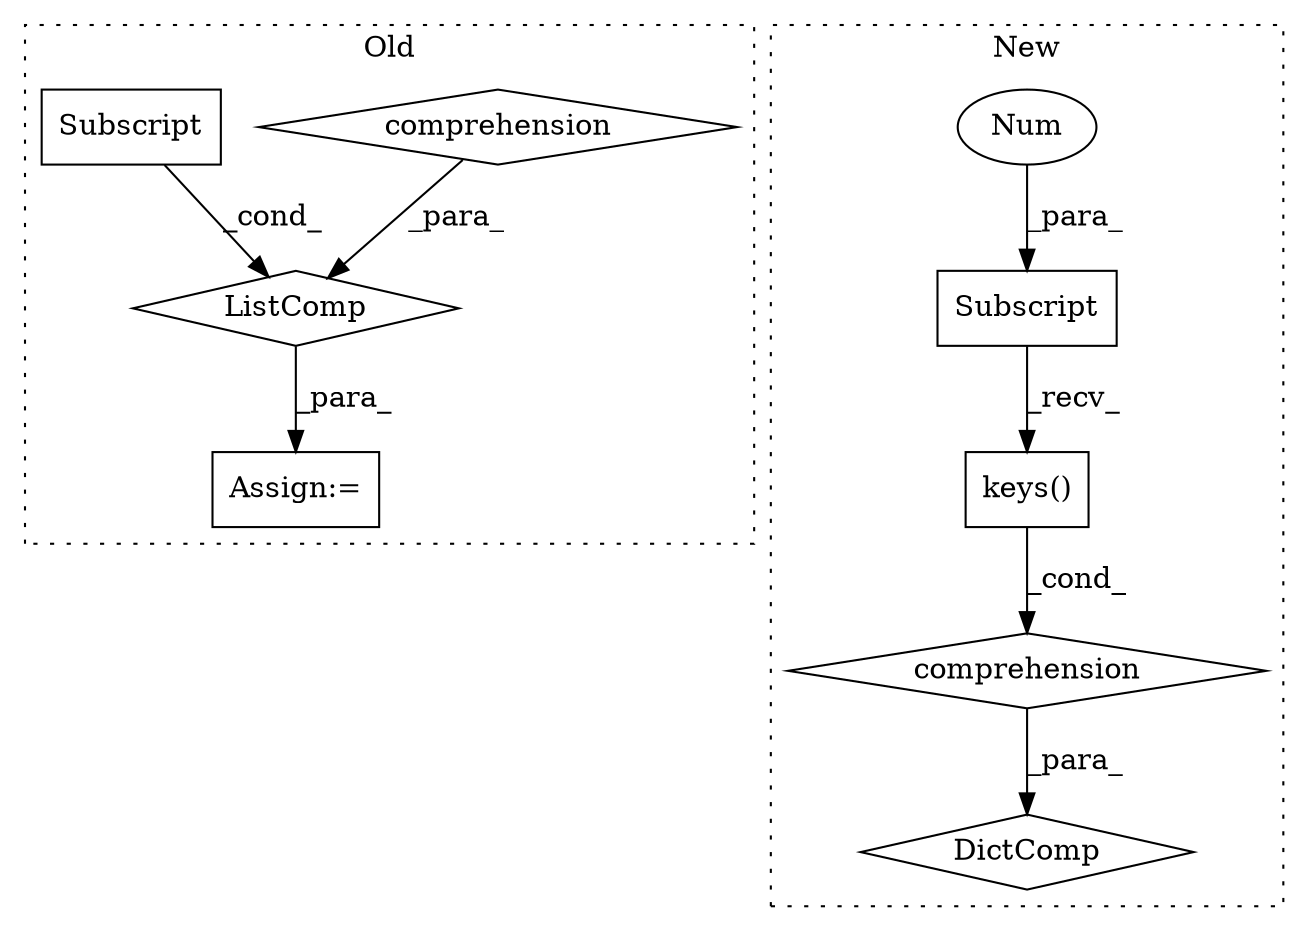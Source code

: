 digraph G {
subgraph cluster0 {
1 [label="ListComp" a="106" s="13971" l="30" shape="diamond"];
3 [label="comprehension" a="45" s="13985" l="3" shape="diamond"];
4 [label="Assign:=" a="68" s="13968" l="3" shape="box"];
9 [label="Subscript" a="63" s="13972,0" l="12,0" shape="box"];
label = "Old";
style="dotted";
}
subgraph cluster1 {
2 [label="keys()" a="75" s="13950" l="14" shape="box"];
5 [label="comprehension" a="45" s="13941" l="3" shape="diamond"];
6 [label="DictComp" a="84" s="13912" l="53" shape="diamond"];
7 [label="Subscript" a="63" s="13950,0" l="7,0" shape="box"];
8 [label="Num" a="76" s="13955" l="1" shape="ellipse"];
label = "New";
style="dotted";
}
1 -> 4 [label="_para_"];
2 -> 5 [label="_cond_"];
3 -> 1 [label="_para_"];
5 -> 6 [label="_para_"];
7 -> 2 [label="_recv_"];
8 -> 7 [label="_para_"];
9 -> 1 [label="_cond_"];
}